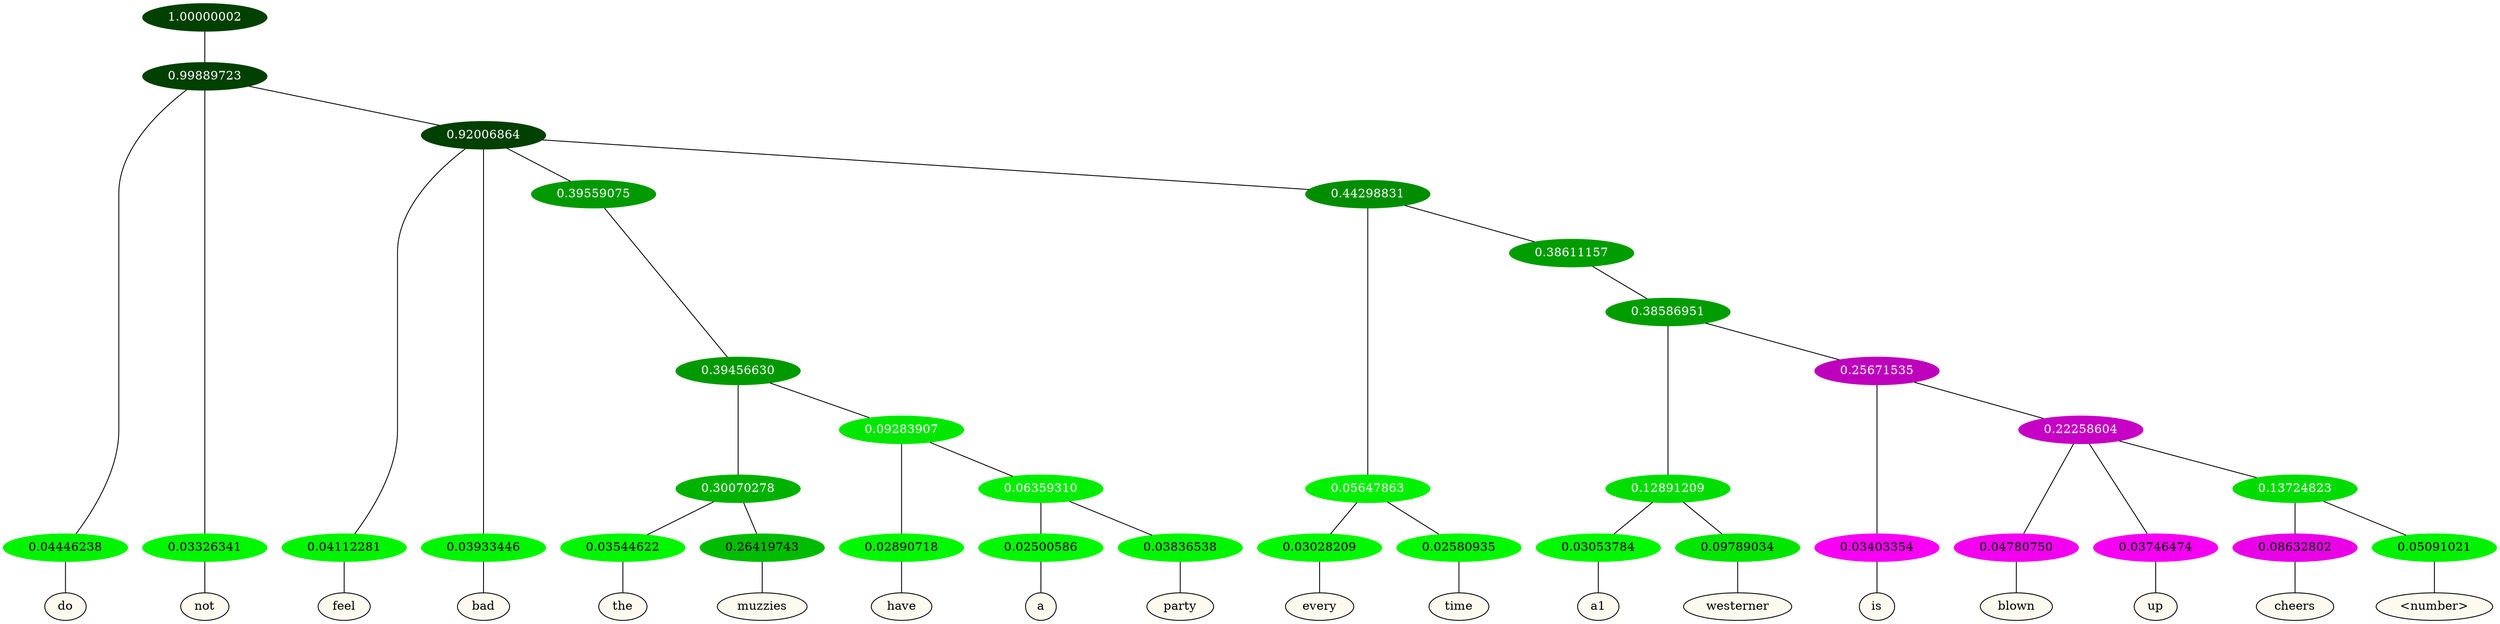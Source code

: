 graph {
	node [format=png height=0.15 nodesep=0.001 ordering=out overlap=prism overlap_scaling=0.01 ranksep=0.001 ratio=0.2 style=filled width=0.15]
	{
		rank=same
		a_w_2 [label=do color=black fillcolor=floralwhite style="filled,solid"]
		a_w_3 [label=not color=black fillcolor=floralwhite style="filled,solid"]
		a_w_5 [label=feel color=black fillcolor=floralwhite style="filled,solid"]
		a_w_6 [label=bad color=black fillcolor=floralwhite style="filled,solid"]
		a_w_17 [label=the color=black fillcolor=floralwhite style="filled,solid"]
		a_w_18 [label=muzzies color=black fillcolor=floralwhite style="filled,solid"]
		a_w_19 [label=have color=black fillcolor=floralwhite style="filled,solid"]
		a_w_23 [label=a color=black fillcolor=floralwhite style="filled,solid"]
		a_w_24 [label=party color=black fillcolor=floralwhite style="filled,solid"]
		a_w_14 [label=every color=black fillcolor=floralwhite style="filled,solid"]
		a_w_15 [label=time color=black fillcolor=floralwhite style="filled,solid"]
		a_w_25 [label=a1 color=black fillcolor=floralwhite style="filled,solid"]
		a_w_26 [label=westerner color=black fillcolor=floralwhite style="filled,solid"]
		a_w_27 [label=is color=black fillcolor=floralwhite style="filled,solid"]
		a_w_29 [label=blown color=black fillcolor=floralwhite style="filled,solid"]
		a_w_30 [label=up color=black fillcolor=floralwhite style="filled,solid"]
		a_w_32 [label=cheers color=black fillcolor=floralwhite style="filled,solid"]
		a_w_33 [label="\<number\>" color=black fillcolor=floralwhite style="filled,solid"]
	}
	a_n_2 -- a_w_2
	a_n_3 -- a_w_3
	a_n_5 -- a_w_5
	a_n_6 -- a_w_6
	a_n_17 -- a_w_17
	a_n_18 -- a_w_18
	a_n_19 -- a_w_19
	a_n_23 -- a_w_23
	a_n_24 -- a_w_24
	a_n_14 -- a_w_14
	a_n_15 -- a_w_15
	a_n_25 -- a_w_25
	a_n_26 -- a_w_26
	a_n_27 -- a_w_27
	a_n_29 -- a_w_29
	a_n_30 -- a_w_30
	a_n_32 -- a_w_32
	a_n_33 -- a_w_33
	{
		rank=same
		a_n_2 [label=0.04446238 color="0.334 1.000 0.956" fontcolor=black]
		a_n_3 [label=0.03326341 color="0.334 1.000 0.967" fontcolor=black]
		a_n_5 [label=0.04112281 color="0.334 1.000 0.959" fontcolor=black]
		a_n_6 [label=0.03933446 color="0.334 1.000 0.961" fontcolor=black]
		a_n_17 [label=0.03544622 color="0.334 1.000 0.965" fontcolor=black]
		a_n_18 [label=0.26419743 color="0.334 1.000 0.736" fontcolor=black]
		a_n_19 [label=0.02890718 color="0.334 1.000 0.971" fontcolor=black]
		a_n_23 [label=0.02500586 color="0.334 1.000 0.975" fontcolor=black]
		a_n_24 [label=0.03836538 color="0.334 1.000 0.962" fontcolor=black]
		a_n_14 [label=0.03028209 color="0.334 1.000 0.970" fontcolor=black]
		a_n_15 [label=0.02580935 color="0.334 1.000 0.974" fontcolor=black]
		a_n_25 [label=0.03053784 color="0.334 1.000 0.969" fontcolor=black]
		a_n_26 [label=0.09789034 color="0.334 1.000 0.902" fontcolor=black]
		a_n_27 [label=0.03403354 color="0.835 1.000 0.966" fontcolor=black]
		a_n_29 [label=0.04780750 color="0.835 1.000 0.952" fontcolor=black]
		a_n_30 [label=0.03746474 color="0.835 1.000 0.963" fontcolor=black]
		a_n_32 [label=0.08632802 color="0.835 1.000 0.914" fontcolor=black]
		a_n_33 [label=0.05091021 color="0.334 1.000 0.949" fontcolor=black]
	}
	a_n_0 [label=1.00000002 color="0.334 1.000 0.250" fontcolor=grey99]
	a_n_1 [label=0.99889723 color="0.334 1.000 0.250" fontcolor=grey99]
	a_n_0 -- a_n_1
	a_n_1 -- a_n_2
	a_n_1 -- a_n_3
	a_n_4 [label=0.92006864 color="0.334 1.000 0.250" fontcolor=grey99]
	a_n_1 -- a_n_4
	a_n_4 -- a_n_5
	a_n_4 -- a_n_6
	a_n_7 [label=0.39559075 color="0.334 1.000 0.604" fontcolor=grey99]
	a_n_4 -- a_n_7
	a_n_8 [label=0.44298831 color="0.334 1.000 0.557" fontcolor=grey99]
	a_n_4 -- a_n_8
	a_n_9 [label=0.39456630 color="0.334 1.000 0.605" fontcolor=grey99]
	a_n_7 -- a_n_9
	a_n_10 [label=0.05647863 color="0.334 1.000 0.944" fontcolor=grey99]
	a_n_8 -- a_n_10
	a_n_11 [label=0.38611157 color="0.334 1.000 0.614" fontcolor=grey99]
	a_n_8 -- a_n_11
	a_n_12 [label=0.30070278 color="0.334 1.000 0.699" fontcolor=grey99]
	a_n_9 -- a_n_12
	a_n_13 [label=0.09283907 color="0.334 1.000 0.907" fontcolor=grey99]
	a_n_9 -- a_n_13
	a_n_10 -- a_n_14
	a_n_10 -- a_n_15
	a_n_16 [label=0.38586951 color="0.334 1.000 0.614" fontcolor=grey99]
	a_n_11 -- a_n_16
	a_n_12 -- a_n_17
	a_n_12 -- a_n_18
	a_n_13 -- a_n_19
	a_n_20 [label=0.06359310 color="0.334 1.000 0.936" fontcolor=grey99]
	a_n_13 -- a_n_20
	a_n_21 [label=0.12891209 color="0.334 1.000 0.871" fontcolor=grey99]
	a_n_16 -- a_n_21
	a_n_22 [label=0.25671535 color="0.835 1.000 0.743" fontcolor=grey99]
	a_n_16 -- a_n_22
	a_n_20 -- a_n_23
	a_n_20 -- a_n_24
	a_n_21 -- a_n_25
	a_n_21 -- a_n_26
	a_n_22 -- a_n_27
	a_n_28 [label=0.22258604 color="0.835 1.000 0.777" fontcolor=grey99]
	a_n_22 -- a_n_28
	a_n_28 -- a_n_29
	a_n_28 -- a_n_30
	a_n_31 [label=0.13724823 color="0.334 1.000 0.863" fontcolor=grey99]
	a_n_28 -- a_n_31
	a_n_31 -- a_n_32
	a_n_31 -- a_n_33
}
